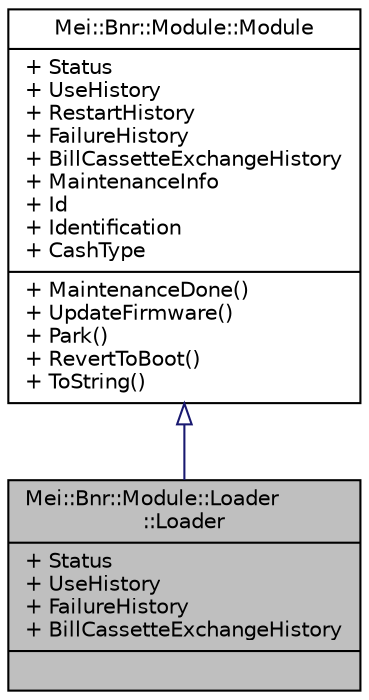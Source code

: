 digraph "Mei::Bnr::Module::Loader::Loader"
{
  edge [fontname="Helvetica",fontsize="10",labelfontname="Helvetica",labelfontsize="10"];
  node [fontname="Helvetica",fontsize="10",shape=record];
  Node1 [label="{Mei::Bnr::Module::Loader\l::Loader\n|+ Status\l+ UseHistory\l+ FailureHistory\l+ BillCassetteExchangeHistory\l|}",height=0.2,width=0.4,color="black", fillcolor="grey75", style="filled", fontcolor="black"];
  Node2 -> Node1 [dir="back",color="midnightblue",fontsize="10",style="solid",arrowtail="onormal",fontname="Helvetica"];
  Node2 [label="{Mei::Bnr::Module::Module\n|+ Status\l+ UseHistory\l+ RestartHistory\l+ FailureHistory\l+ BillCassetteExchangeHistory\l+ MaintenanceInfo\l+ Id\l+ Identification\l+ CashType\l|+ MaintenanceDone()\l+ UpdateFirmware()\l+ Park()\l+ RevertToBoot()\l+ ToString()\l}",height=0.2,width=0.4,color="black", fillcolor="white", style="filled",URL="$a00110.html",tooltip="Root class for all modules. "];
}
